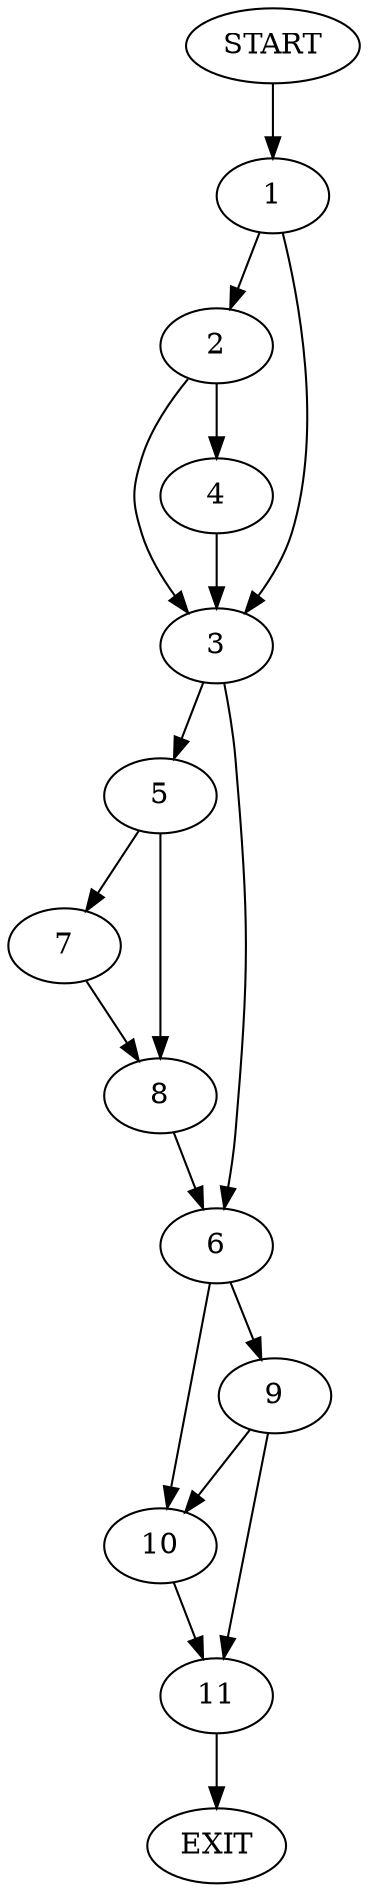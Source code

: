 digraph {
0 [label="START"]
12 [label="EXIT"]
0 -> 1
1 -> 2
1 -> 3
2 -> 4
2 -> 3
3 -> 5
3 -> 6
4 -> 3
5 -> 7
5 -> 8
6 -> 9
6 -> 10
7 -> 8
8 -> 6
9 -> 11
9 -> 10
10 -> 11
11 -> 12
}
